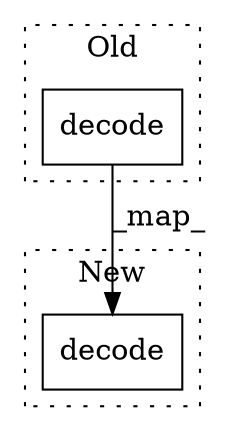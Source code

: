 digraph G {
subgraph cluster0 {
1 [label="decode" a="32" s="1268,1282" l="7,1" shape="box"];
label = "Old";
style="dotted";
}
subgraph cluster1 {
2 [label="decode" a="32" s="1329,1343" l="7,1" shape="box"];
label = "New";
style="dotted";
}
1 -> 2 [label="_map_"];
}